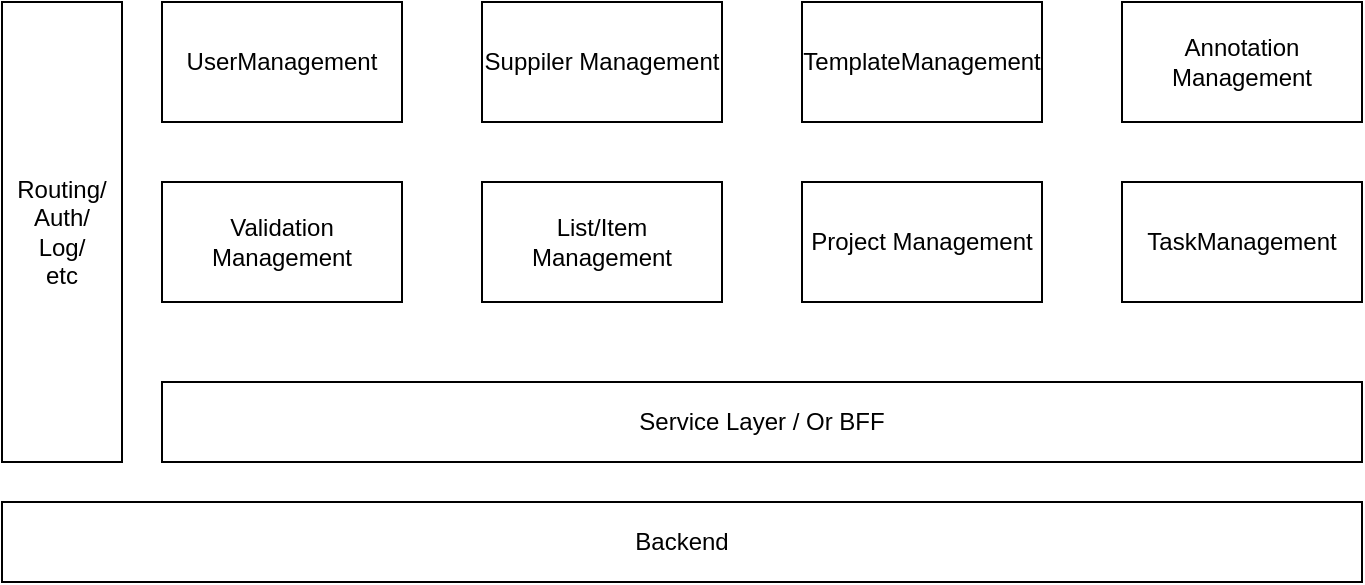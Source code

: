 <mxfile version="20.2.0" type="github">
  <diagram id="b5xCv55cFep8N21Qey7J" name="Page-1">
    <mxGraphModel dx="2066" dy="1042" grid="1" gridSize="10" guides="1" tooltips="1" connect="1" arrows="1" fold="1" page="1" pageScale="1" pageWidth="850" pageHeight="1100" math="0" shadow="0">
      <root>
        <mxCell id="0" />
        <mxCell id="1" parent="0" />
        <mxCell id="hPOumpBYLTAYLV7rFLCq-1" value="Backend" style="rounded=0;whiteSpace=wrap;html=1;" vertex="1" parent="1">
          <mxGeometry x="130" y="510" width="680" height="40" as="geometry" />
        </mxCell>
        <mxCell id="hPOumpBYLTAYLV7rFLCq-2" value="Service Layer / Or BFF" style="rounded=0;whiteSpace=wrap;html=1;" vertex="1" parent="1">
          <mxGeometry x="210" y="450" width="600" height="40" as="geometry" />
        </mxCell>
        <mxCell id="hPOumpBYLTAYLV7rFLCq-3" value="Routing/&lt;br&gt;Auth/&lt;br&gt;Log/&lt;br&gt;etc" style="rounded=0;whiteSpace=wrap;html=1;" vertex="1" parent="1">
          <mxGeometry x="130" y="260" width="60" height="230" as="geometry" />
        </mxCell>
        <mxCell id="hPOumpBYLTAYLV7rFLCq-4" value="UserManagement" style="rounded=0;whiteSpace=wrap;html=1;" vertex="1" parent="1">
          <mxGeometry x="210" y="260" width="120" height="60" as="geometry" />
        </mxCell>
        <mxCell id="hPOumpBYLTAYLV7rFLCq-6" value="Suppiler Management" style="rounded=0;whiteSpace=wrap;html=1;" vertex="1" parent="1">
          <mxGeometry x="370" y="260" width="120" height="60" as="geometry" />
        </mxCell>
        <mxCell id="hPOumpBYLTAYLV7rFLCq-7" value="TemplateManagement" style="rounded=0;whiteSpace=wrap;html=1;" vertex="1" parent="1">
          <mxGeometry x="530" y="260" width="120" height="60" as="geometry" />
        </mxCell>
        <mxCell id="hPOumpBYLTAYLV7rFLCq-8" value="Annotation Management" style="rounded=0;whiteSpace=wrap;html=1;" vertex="1" parent="1">
          <mxGeometry x="690" y="260" width="120" height="60" as="geometry" />
        </mxCell>
        <mxCell id="hPOumpBYLTAYLV7rFLCq-9" value="Validation Management" style="rounded=0;whiteSpace=wrap;html=1;" vertex="1" parent="1">
          <mxGeometry x="210" y="350" width="120" height="60" as="geometry" />
        </mxCell>
        <mxCell id="hPOumpBYLTAYLV7rFLCq-10" value="List/Item Management" style="rounded=0;whiteSpace=wrap;html=1;" vertex="1" parent="1">
          <mxGeometry x="370" y="350" width="120" height="60" as="geometry" />
        </mxCell>
        <mxCell id="hPOumpBYLTAYLV7rFLCq-11" value="Project Management" style="rounded=0;whiteSpace=wrap;html=1;" vertex="1" parent="1">
          <mxGeometry x="530" y="350" width="120" height="60" as="geometry" />
        </mxCell>
        <mxCell id="hPOumpBYLTAYLV7rFLCq-12" value="TaskManagement" style="rounded=0;whiteSpace=wrap;html=1;" vertex="1" parent="1">
          <mxGeometry x="690" y="350" width="120" height="60" as="geometry" />
        </mxCell>
      </root>
    </mxGraphModel>
  </diagram>
</mxfile>
